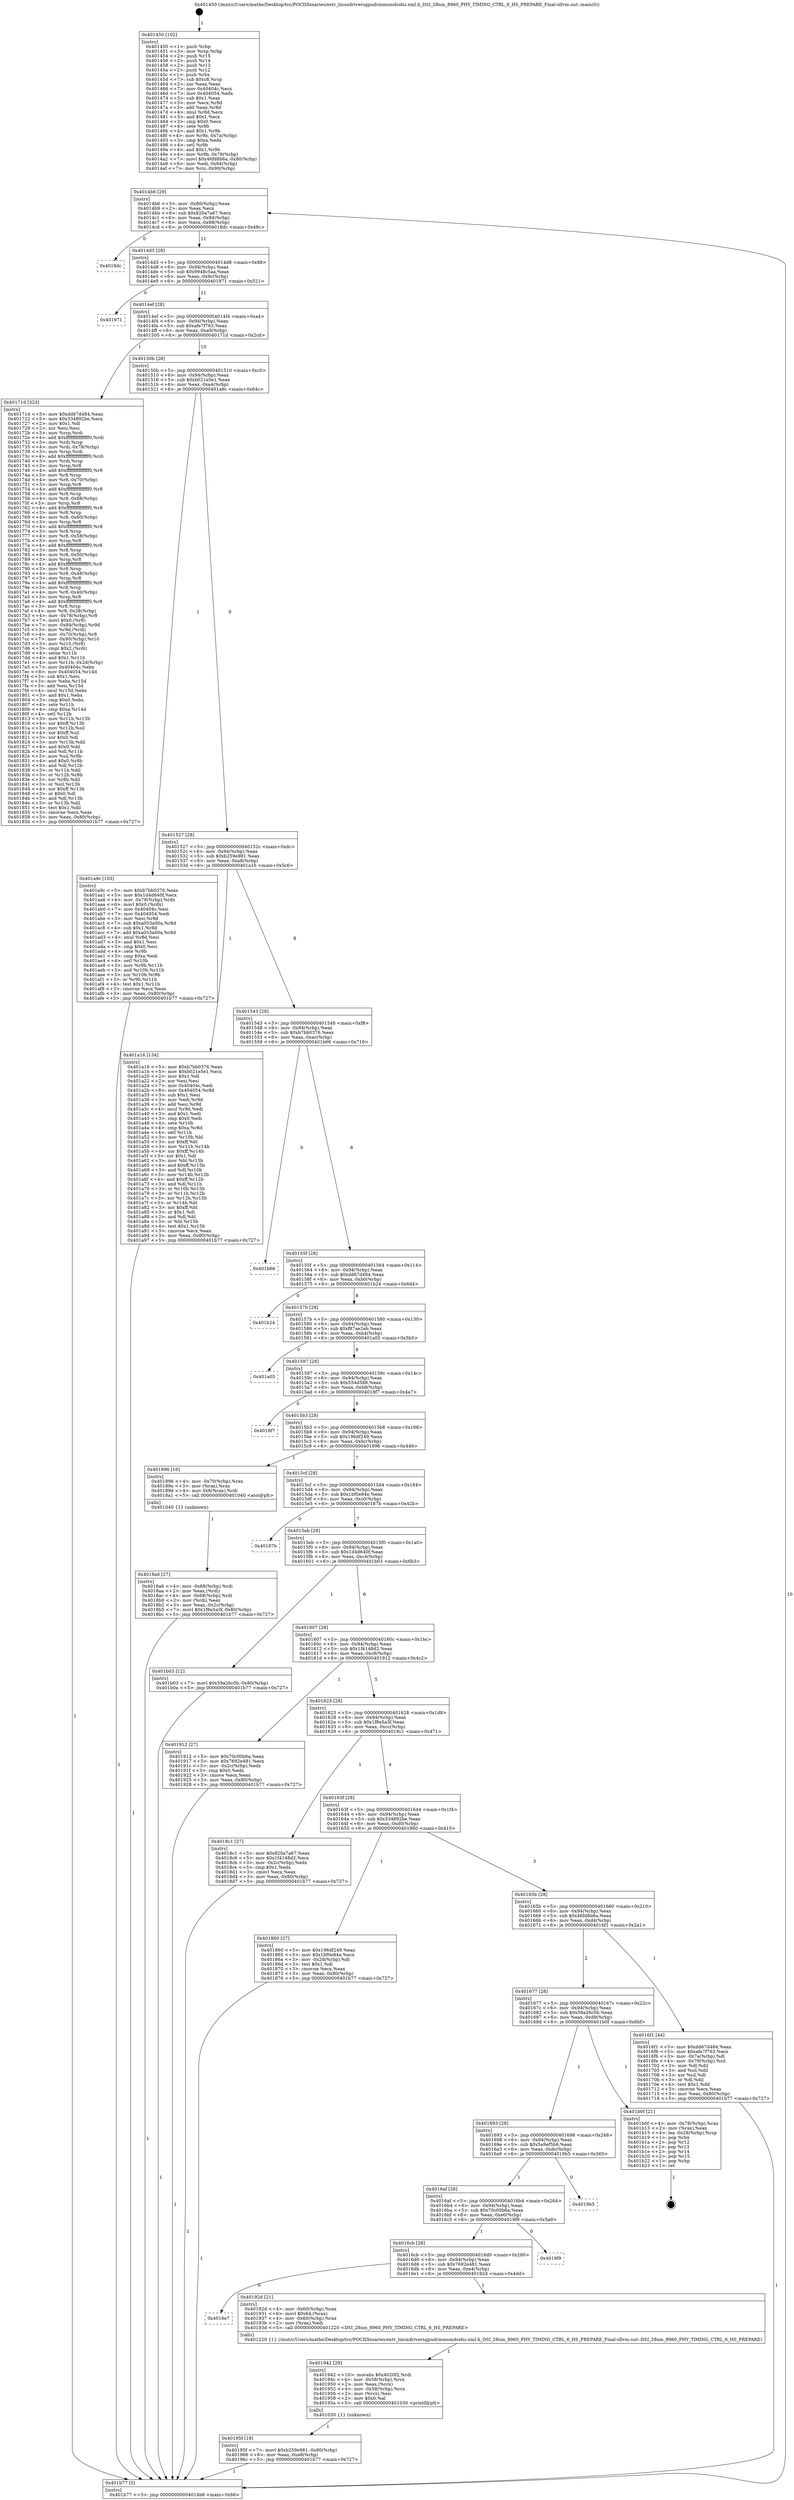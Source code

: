 digraph "0x401450" {
  label = "0x401450 (/mnt/c/Users/mathe/Desktop/tcc/POCII/binaries/extr_linuxdriversgpudrmmsmdsidsi.xml.h_DSI_28nm_8960_PHY_TIMING_CTRL_6_HS_PREPARE_Final-ollvm.out::main(0))"
  labelloc = "t"
  node[shape=record]

  Entry [label="",width=0.3,height=0.3,shape=circle,fillcolor=black,style=filled]
  "0x4014b6" [label="{
     0x4014b6 [29]\l
     | [instrs]\l
     &nbsp;&nbsp;0x4014b6 \<+3\>: mov -0x80(%rbp),%eax\l
     &nbsp;&nbsp;0x4014b9 \<+2\>: mov %eax,%ecx\l
     &nbsp;&nbsp;0x4014bb \<+6\>: sub $0x820a7a67,%ecx\l
     &nbsp;&nbsp;0x4014c1 \<+6\>: mov %eax,-0x94(%rbp)\l
     &nbsp;&nbsp;0x4014c7 \<+6\>: mov %ecx,-0x98(%rbp)\l
     &nbsp;&nbsp;0x4014cd \<+6\>: je 00000000004018dc \<main+0x48c\>\l
  }"]
  "0x4018dc" [label="{
     0x4018dc\l
  }", style=dashed]
  "0x4014d3" [label="{
     0x4014d3 [28]\l
     | [instrs]\l
     &nbsp;&nbsp;0x4014d3 \<+5\>: jmp 00000000004014d8 \<main+0x88\>\l
     &nbsp;&nbsp;0x4014d8 \<+6\>: mov -0x94(%rbp),%eax\l
     &nbsp;&nbsp;0x4014de \<+5\>: sub $0x9948c5aa,%eax\l
     &nbsp;&nbsp;0x4014e3 \<+6\>: mov %eax,-0x9c(%rbp)\l
     &nbsp;&nbsp;0x4014e9 \<+6\>: je 0000000000401971 \<main+0x521\>\l
  }"]
  Exit [label="",width=0.3,height=0.3,shape=circle,fillcolor=black,style=filled,peripheries=2]
  "0x401971" [label="{
     0x401971\l
  }", style=dashed]
  "0x4014ef" [label="{
     0x4014ef [28]\l
     | [instrs]\l
     &nbsp;&nbsp;0x4014ef \<+5\>: jmp 00000000004014f4 \<main+0xa4\>\l
     &nbsp;&nbsp;0x4014f4 \<+6\>: mov -0x94(%rbp),%eax\l
     &nbsp;&nbsp;0x4014fa \<+5\>: sub $0xafe7f763,%eax\l
     &nbsp;&nbsp;0x4014ff \<+6\>: mov %eax,-0xa0(%rbp)\l
     &nbsp;&nbsp;0x401505 \<+6\>: je 000000000040171d \<main+0x2cd\>\l
  }"]
  "0x40195f" [label="{
     0x40195f [18]\l
     | [instrs]\l
     &nbsp;&nbsp;0x40195f \<+7\>: movl $0xb259e981,-0x80(%rbp)\l
     &nbsp;&nbsp;0x401966 \<+6\>: mov %eax,-0xe8(%rbp)\l
     &nbsp;&nbsp;0x40196c \<+5\>: jmp 0000000000401b77 \<main+0x727\>\l
  }"]
  "0x40171d" [label="{
     0x40171d [323]\l
     | [instrs]\l
     &nbsp;&nbsp;0x40171d \<+5\>: mov $0xdd67d484,%eax\l
     &nbsp;&nbsp;0x401722 \<+5\>: mov $0x334892be,%ecx\l
     &nbsp;&nbsp;0x401727 \<+2\>: mov $0x1,%dl\l
     &nbsp;&nbsp;0x401729 \<+2\>: xor %esi,%esi\l
     &nbsp;&nbsp;0x40172b \<+3\>: mov %rsp,%rdi\l
     &nbsp;&nbsp;0x40172e \<+4\>: add $0xfffffffffffffff0,%rdi\l
     &nbsp;&nbsp;0x401732 \<+3\>: mov %rdi,%rsp\l
     &nbsp;&nbsp;0x401735 \<+4\>: mov %rdi,-0x78(%rbp)\l
     &nbsp;&nbsp;0x401739 \<+3\>: mov %rsp,%rdi\l
     &nbsp;&nbsp;0x40173c \<+4\>: add $0xfffffffffffffff0,%rdi\l
     &nbsp;&nbsp;0x401740 \<+3\>: mov %rdi,%rsp\l
     &nbsp;&nbsp;0x401743 \<+3\>: mov %rsp,%r8\l
     &nbsp;&nbsp;0x401746 \<+4\>: add $0xfffffffffffffff0,%r8\l
     &nbsp;&nbsp;0x40174a \<+3\>: mov %r8,%rsp\l
     &nbsp;&nbsp;0x40174d \<+4\>: mov %r8,-0x70(%rbp)\l
     &nbsp;&nbsp;0x401751 \<+3\>: mov %rsp,%r8\l
     &nbsp;&nbsp;0x401754 \<+4\>: add $0xfffffffffffffff0,%r8\l
     &nbsp;&nbsp;0x401758 \<+3\>: mov %r8,%rsp\l
     &nbsp;&nbsp;0x40175b \<+4\>: mov %r8,-0x68(%rbp)\l
     &nbsp;&nbsp;0x40175f \<+3\>: mov %rsp,%r8\l
     &nbsp;&nbsp;0x401762 \<+4\>: add $0xfffffffffffffff0,%r8\l
     &nbsp;&nbsp;0x401766 \<+3\>: mov %r8,%rsp\l
     &nbsp;&nbsp;0x401769 \<+4\>: mov %r8,-0x60(%rbp)\l
     &nbsp;&nbsp;0x40176d \<+3\>: mov %rsp,%r8\l
     &nbsp;&nbsp;0x401770 \<+4\>: add $0xfffffffffffffff0,%r8\l
     &nbsp;&nbsp;0x401774 \<+3\>: mov %r8,%rsp\l
     &nbsp;&nbsp;0x401777 \<+4\>: mov %r8,-0x58(%rbp)\l
     &nbsp;&nbsp;0x40177b \<+3\>: mov %rsp,%r8\l
     &nbsp;&nbsp;0x40177e \<+4\>: add $0xfffffffffffffff0,%r8\l
     &nbsp;&nbsp;0x401782 \<+3\>: mov %r8,%rsp\l
     &nbsp;&nbsp;0x401785 \<+4\>: mov %r8,-0x50(%rbp)\l
     &nbsp;&nbsp;0x401789 \<+3\>: mov %rsp,%r8\l
     &nbsp;&nbsp;0x40178c \<+4\>: add $0xfffffffffffffff0,%r8\l
     &nbsp;&nbsp;0x401790 \<+3\>: mov %r8,%rsp\l
     &nbsp;&nbsp;0x401793 \<+4\>: mov %r8,-0x48(%rbp)\l
     &nbsp;&nbsp;0x401797 \<+3\>: mov %rsp,%r8\l
     &nbsp;&nbsp;0x40179a \<+4\>: add $0xfffffffffffffff0,%r8\l
     &nbsp;&nbsp;0x40179e \<+3\>: mov %r8,%rsp\l
     &nbsp;&nbsp;0x4017a1 \<+4\>: mov %r8,-0x40(%rbp)\l
     &nbsp;&nbsp;0x4017a5 \<+3\>: mov %rsp,%r8\l
     &nbsp;&nbsp;0x4017a8 \<+4\>: add $0xfffffffffffffff0,%r8\l
     &nbsp;&nbsp;0x4017ac \<+3\>: mov %r8,%rsp\l
     &nbsp;&nbsp;0x4017af \<+4\>: mov %r8,-0x38(%rbp)\l
     &nbsp;&nbsp;0x4017b3 \<+4\>: mov -0x78(%rbp),%r8\l
     &nbsp;&nbsp;0x4017b7 \<+7\>: movl $0x0,(%r8)\l
     &nbsp;&nbsp;0x4017be \<+7\>: mov -0x84(%rbp),%r9d\l
     &nbsp;&nbsp;0x4017c5 \<+3\>: mov %r9d,(%rdi)\l
     &nbsp;&nbsp;0x4017c8 \<+4\>: mov -0x70(%rbp),%r8\l
     &nbsp;&nbsp;0x4017cc \<+7\>: mov -0x90(%rbp),%r10\l
     &nbsp;&nbsp;0x4017d3 \<+3\>: mov %r10,(%r8)\l
     &nbsp;&nbsp;0x4017d6 \<+3\>: cmpl $0x2,(%rdi)\l
     &nbsp;&nbsp;0x4017d9 \<+4\>: setne %r11b\l
     &nbsp;&nbsp;0x4017dd \<+4\>: and $0x1,%r11b\l
     &nbsp;&nbsp;0x4017e1 \<+4\>: mov %r11b,-0x2d(%rbp)\l
     &nbsp;&nbsp;0x4017e5 \<+7\>: mov 0x40404c,%ebx\l
     &nbsp;&nbsp;0x4017ec \<+8\>: mov 0x404054,%r14d\l
     &nbsp;&nbsp;0x4017f4 \<+3\>: sub $0x1,%esi\l
     &nbsp;&nbsp;0x4017f7 \<+3\>: mov %ebx,%r15d\l
     &nbsp;&nbsp;0x4017fa \<+3\>: add %esi,%r15d\l
     &nbsp;&nbsp;0x4017fd \<+4\>: imul %r15d,%ebx\l
     &nbsp;&nbsp;0x401801 \<+3\>: and $0x1,%ebx\l
     &nbsp;&nbsp;0x401804 \<+3\>: cmp $0x0,%ebx\l
     &nbsp;&nbsp;0x401807 \<+4\>: sete %r11b\l
     &nbsp;&nbsp;0x40180b \<+4\>: cmp $0xa,%r14d\l
     &nbsp;&nbsp;0x40180f \<+4\>: setl %r12b\l
     &nbsp;&nbsp;0x401813 \<+3\>: mov %r11b,%r13b\l
     &nbsp;&nbsp;0x401816 \<+4\>: xor $0xff,%r13b\l
     &nbsp;&nbsp;0x40181a \<+3\>: mov %r12b,%sil\l
     &nbsp;&nbsp;0x40181d \<+4\>: xor $0xff,%sil\l
     &nbsp;&nbsp;0x401821 \<+3\>: xor $0x0,%dl\l
     &nbsp;&nbsp;0x401824 \<+3\>: mov %r13b,%dil\l
     &nbsp;&nbsp;0x401827 \<+4\>: and $0x0,%dil\l
     &nbsp;&nbsp;0x40182b \<+3\>: and %dl,%r11b\l
     &nbsp;&nbsp;0x40182e \<+3\>: mov %sil,%r8b\l
     &nbsp;&nbsp;0x401831 \<+4\>: and $0x0,%r8b\l
     &nbsp;&nbsp;0x401835 \<+3\>: and %dl,%r12b\l
     &nbsp;&nbsp;0x401838 \<+3\>: or %r11b,%dil\l
     &nbsp;&nbsp;0x40183b \<+3\>: or %r12b,%r8b\l
     &nbsp;&nbsp;0x40183e \<+3\>: xor %r8b,%dil\l
     &nbsp;&nbsp;0x401841 \<+3\>: or %sil,%r13b\l
     &nbsp;&nbsp;0x401844 \<+4\>: xor $0xff,%r13b\l
     &nbsp;&nbsp;0x401848 \<+3\>: or $0x0,%dl\l
     &nbsp;&nbsp;0x40184b \<+3\>: and %dl,%r13b\l
     &nbsp;&nbsp;0x40184e \<+3\>: or %r13b,%dil\l
     &nbsp;&nbsp;0x401851 \<+4\>: test $0x1,%dil\l
     &nbsp;&nbsp;0x401855 \<+3\>: cmovne %ecx,%eax\l
     &nbsp;&nbsp;0x401858 \<+3\>: mov %eax,-0x80(%rbp)\l
     &nbsp;&nbsp;0x40185b \<+5\>: jmp 0000000000401b77 \<main+0x727\>\l
  }"]
  "0x40150b" [label="{
     0x40150b [28]\l
     | [instrs]\l
     &nbsp;&nbsp;0x40150b \<+5\>: jmp 0000000000401510 \<main+0xc0\>\l
     &nbsp;&nbsp;0x401510 \<+6\>: mov -0x94(%rbp),%eax\l
     &nbsp;&nbsp;0x401516 \<+5\>: sub $0xb021e5e1,%eax\l
     &nbsp;&nbsp;0x40151b \<+6\>: mov %eax,-0xa4(%rbp)\l
     &nbsp;&nbsp;0x401521 \<+6\>: je 0000000000401a9c \<main+0x64c\>\l
  }"]
  "0x401942" [label="{
     0x401942 [29]\l
     | [instrs]\l
     &nbsp;&nbsp;0x401942 \<+10\>: movabs $0x4020f2,%rdi\l
     &nbsp;&nbsp;0x40194c \<+4\>: mov -0x58(%rbp),%rcx\l
     &nbsp;&nbsp;0x401950 \<+2\>: mov %eax,(%rcx)\l
     &nbsp;&nbsp;0x401952 \<+4\>: mov -0x58(%rbp),%rcx\l
     &nbsp;&nbsp;0x401956 \<+2\>: mov (%rcx),%esi\l
     &nbsp;&nbsp;0x401958 \<+2\>: mov $0x0,%al\l
     &nbsp;&nbsp;0x40195a \<+5\>: call 0000000000401030 \<printf@plt\>\l
     | [calls]\l
     &nbsp;&nbsp;0x401030 \{1\} (unknown)\l
  }"]
  "0x401a9c" [label="{
     0x401a9c [103]\l
     | [instrs]\l
     &nbsp;&nbsp;0x401a9c \<+5\>: mov $0xb7bb0376,%eax\l
     &nbsp;&nbsp;0x401aa1 \<+5\>: mov $0x1d4d640f,%ecx\l
     &nbsp;&nbsp;0x401aa6 \<+4\>: mov -0x78(%rbp),%rdx\l
     &nbsp;&nbsp;0x401aaa \<+6\>: movl $0x0,(%rdx)\l
     &nbsp;&nbsp;0x401ab0 \<+7\>: mov 0x40404c,%esi\l
     &nbsp;&nbsp;0x401ab7 \<+7\>: mov 0x404054,%edi\l
     &nbsp;&nbsp;0x401abe \<+3\>: mov %esi,%r8d\l
     &nbsp;&nbsp;0x401ac1 \<+7\>: sub $0xa053a00a,%r8d\l
     &nbsp;&nbsp;0x401ac8 \<+4\>: sub $0x1,%r8d\l
     &nbsp;&nbsp;0x401acc \<+7\>: add $0xa053a00a,%r8d\l
     &nbsp;&nbsp;0x401ad3 \<+4\>: imul %r8d,%esi\l
     &nbsp;&nbsp;0x401ad7 \<+3\>: and $0x1,%esi\l
     &nbsp;&nbsp;0x401ada \<+3\>: cmp $0x0,%esi\l
     &nbsp;&nbsp;0x401add \<+4\>: sete %r9b\l
     &nbsp;&nbsp;0x401ae1 \<+3\>: cmp $0xa,%edi\l
     &nbsp;&nbsp;0x401ae4 \<+4\>: setl %r10b\l
     &nbsp;&nbsp;0x401ae8 \<+3\>: mov %r9b,%r11b\l
     &nbsp;&nbsp;0x401aeb \<+3\>: and %r10b,%r11b\l
     &nbsp;&nbsp;0x401aee \<+3\>: xor %r10b,%r9b\l
     &nbsp;&nbsp;0x401af1 \<+3\>: or %r9b,%r11b\l
     &nbsp;&nbsp;0x401af4 \<+4\>: test $0x1,%r11b\l
     &nbsp;&nbsp;0x401af8 \<+3\>: cmovne %ecx,%eax\l
     &nbsp;&nbsp;0x401afb \<+3\>: mov %eax,-0x80(%rbp)\l
     &nbsp;&nbsp;0x401afe \<+5\>: jmp 0000000000401b77 \<main+0x727\>\l
  }"]
  "0x401527" [label="{
     0x401527 [28]\l
     | [instrs]\l
     &nbsp;&nbsp;0x401527 \<+5\>: jmp 000000000040152c \<main+0xdc\>\l
     &nbsp;&nbsp;0x40152c \<+6\>: mov -0x94(%rbp),%eax\l
     &nbsp;&nbsp;0x401532 \<+5\>: sub $0xb259e981,%eax\l
     &nbsp;&nbsp;0x401537 \<+6\>: mov %eax,-0xa8(%rbp)\l
     &nbsp;&nbsp;0x40153d \<+6\>: je 0000000000401a16 \<main+0x5c6\>\l
  }"]
  "0x4016e7" [label="{
     0x4016e7\l
  }", style=dashed]
  "0x401a16" [label="{
     0x401a16 [134]\l
     | [instrs]\l
     &nbsp;&nbsp;0x401a16 \<+5\>: mov $0xb7bb0376,%eax\l
     &nbsp;&nbsp;0x401a1b \<+5\>: mov $0xb021e5e1,%ecx\l
     &nbsp;&nbsp;0x401a20 \<+2\>: mov $0x1,%dl\l
     &nbsp;&nbsp;0x401a22 \<+2\>: xor %esi,%esi\l
     &nbsp;&nbsp;0x401a24 \<+7\>: mov 0x40404c,%edi\l
     &nbsp;&nbsp;0x401a2b \<+8\>: mov 0x404054,%r8d\l
     &nbsp;&nbsp;0x401a33 \<+3\>: sub $0x1,%esi\l
     &nbsp;&nbsp;0x401a36 \<+3\>: mov %edi,%r9d\l
     &nbsp;&nbsp;0x401a39 \<+3\>: add %esi,%r9d\l
     &nbsp;&nbsp;0x401a3c \<+4\>: imul %r9d,%edi\l
     &nbsp;&nbsp;0x401a40 \<+3\>: and $0x1,%edi\l
     &nbsp;&nbsp;0x401a43 \<+3\>: cmp $0x0,%edi\l
     &nbsp;&nbsp;0x401a46 \<+4\>: sete %r10b\l
     &nbsp;&nbsp;0x401a4a \<+4\>: cmp $0xa,%r8d\l
     &nbsp;&nbsp;0x401a4e \<+4\>: setl %r11b\l
     &nbsp;&nbsp;0x401a52 \<+3\>: mov %r10b,%bl\l
     &nbsp;&nbsp;0x401a55 \<+3\>: xor $0xff,%bl\l
     &nbsp;&nbsp;0x401a58 \<+3\>: mov %r11b,%r14b\l
     &nbsp;&nbsp;0x401a5b \<+4\>: xor $0xff,%r14b\l
     &nbsp;&nbsp;0x401a5f \<+3\>: xor $0x1,%dl\l
     &nbsp;&nbsp;0x401a62 \<+3\>: mov %bl,%r15b\l
     &nbsp;&nbsp;0x401a65 \<+4\>: and $0xff,%r15b\l
     &nbsp;&nbsp;0x401a69 \<+3\>: and %dl,%r10b\l
     &nbsp;&nbsp;0x401a6c \<+3\>: mov %r14b,%r12b\l
     &nbsp;&nbsp;0x401a6f \<+4\>: and $0xff,%r12b\l
     &nbsp;&nbsp;0x401a73 \<+3\>: and %dl,%r11b\l
     &nbsp;&nbsp;0x401a76 \<+3\>: or %r10b,%r15b\l
     &nbsp;&nbsp;0x401a79 \<+3\>: or %r11b,%r12b\l
     &nbsp;&nbsp;0x401a7c \<+3\>: xor %r12b,%r15b\l
     &nbsp;&nbsp;0x401a7f \<+3\>: or %r14b,%bl\l
     &nbsp;&nbsp;0x401a82 \<+3\>: xor $0xff,%bl\l
     &nbsp;&nbsp;0x401a85 \<+3\>: or $0x1,%dl\l
     &nbsp;&nbsp;0x401a88 \<+2\>: and %dl,%bl\l
     &nbsp;&nbsp;0x401a8a \<+3\>: or %bl,%r15b\l
     &nbsp;&nbsp;0x401a8d \<+4\>: test $0x1,%r15b\l
     &nbsp;&nbsp;0x401a91 \<+3\>: cmovne %ecx,%eax\l
     &nbsp;&nbsp;0x401a94 \<+3\>: mov %eax,-0x80(%rbp)\l
     &nbsp;&nbsp;0x401a97 \<+5\>: jmp 0000000000401b77 \<main+0x727\>\l
  }"]
  "0x401543" [label="{
     0x401543 [28]\l
     | [instrs]\l
     &nbsp;&nbsp;0x401543 \<+5\>: jmp 0000000000401548 \<main+0xf8\>\l
     &nbsp;&nbsp;0x401548 \<+6\>: mov -0x94(%rbp),%eax\l
     &nbsp;&nbsp;0x40154e \<+5\>: sub $0xb7bb0376,%eax\l
     &nbsp;&nbsp;0x401553 \<+6\>: mov %eax,-0xac(%rbp)\l
     &nbsp;&nbsp;0x401559 \<+6\>: je 0000000000401b66 \<main+0x716\>\l
  }"]
  "0x40192d" [label="{
     0x40192d [21]\l
     | [instrs]\l
     &nbsp;&nbsp;0x40192d \<+4\>: mov -0x60(%rbp),%rax\l
     &nbsp;&nbsp;0x401931 \<+6\>: movl $0x64,(%rax)\l
     &nbsp;&nbsp;0x401937 \<+4\>: mov -0x60(%rbp),%rax\l
     &nbsp;&nbsp;0x40193b \<+2\>: mov (%rax),%edi\l
     &nbsp;&nbsp;0x40193d \<+5\>: call 0000000000401220 \<DSI_28nm_8960_PHY_TIMING_CTRL_6_HS_PREPARE\>\l
     | [calls]\l
     &nbsp;&nbsp;0x401220 \{1\} (/mnt/c/Users/mathe/Desktop/tcc/POCII/binaries/extr_linuxdriversgpudrmmsmdsidsi.xml.h_DSI_28nm_8960_PHY_TIMING_CTRL_6_HS_PREPARE_Final-ollvm.out::DSI_28nm_8960_PHY_TIMING_CTRL_6_HS_PREPARE)\l
  }"]
  "0x401b66" [label="{
     0x401b66\l
  }", style=dashed]
  "0x40155f" [label="{
     0x40155f [28]\l
     | [instrs]\l
     &nbsp;&nbsp;0x40155f \<+5\>: jmp 0000000000401564 \<main+0x114\>\l
     &nbsp;&nbsp;0x401564 \<+6\>: mov -0x94(%rbp),%eax\l
     &nbsp;&nbsp;0x40156a \<+5\>: sub $0xdd67d484,%eax\l
     &nbsp;&nbsp;0x40156f \<+6\>: mov %eax,-0xb0(%rbp)\l
     &nbsp;&nbsp;0x401575 \<+6\>: je 0000000000401b24 \<main+0x6d4\>\l
  }"]
  "0x4016cb" [label="{
     0x4016cb [28]\l
     | [instrs]\l
     &nbsp;&nbsp;0x4016cb \<+5\>: jmp 00000000004016d0 \<main+0x280\>\l
     &nbsp;&nbsp;0x4016d0 \<+6\>: mov -0x94(%rbp),%eax\l
     &nbsp;&nbsp;0x4016d6 \<+5\>: sub $0x7692e481,%eax\l
     &nbsp;&nbsp;0x4016db \<+6\>: mov %eax,-0xe4(%rbp)\l
     &nbsp;&nbsp;0x4016e1 \<+6\>: je 000000000040192d \<main+0x4dd\>\l
  }"]
  "0x401b24" [label="{
     0x401b24\l
  }", style=dashed]
  "0x40157b" [label="{
     0x40157b [28]\l
     | [instrs]\l
     &nbsp;&nbsp;0x40157b \<+5\>: jmp 0000000000401580 \<main+0x130\>\l
     &nbsp;&nbsp;0x401580 \<+6\>: mov -0x94(%rbp),%eax\l
     &nbsp;&nbsp;0x401586 \<+5\>: sub $0xf87ae2eb,%eax\l
     &nbsp;&nbsp;0x40158b \<+6\>: mov %eax,-0xb4(%rbp)\l
     &nbsp;&nbsp;0x401591 \<+6\>: je 0000000000401a05 \<main+0x5b5\>\l
  }"]
  "0x4019f9" [label="{
     0x4019f9\l
  }", style=dashed]
  "0x401a05" [label="{
     0x401a05\l
  }", style=dashed]
  "0x401597" [label="{
     0x401597 [28]\l
     | [instrs]\l
     &nbsp;&nbsp;0x401597 \<+5\>: jmp 000000000040159c \<main+0x14c\>\l
     &nbsp;&nbsp;0x40159c \<+6\>: mov -0x94(%rbp),%eax\l
     &nbsp;&nbsp;0x4015a2 \<+5\>: sub $0x554d588,%eax\l
     &nbsp;&nbsp;0x4015a7 \<+6\>: mov %eax,-0xb8(%rbp)\l
     &nbsp;&nbsp;0x4015ad \<+6\>: je 00000000004018f7 \<main+0x4a7\>\l
  }"]
  "0x4016af" [label="{
     0x4016af [28]\l
     | [instrs]\l
     &nbsp;&nbsp;0x4016af \<+5\>: jmp 00000000004016b4 \<main+0x264\>\l
     &nbsp;&nbsp;0x4016b4 \<+6\>: mov -0x94(%rbp),%eax\l
     &nbsp;&nbsp;0x4016ba \<+5\>: sub $0x70c00b6a,%eax\l
     &nbsp;&nbsp;0x4016bf \<+6\>: mov %eax,-0xe0(%rbp)\l
     &nbsp;&nbsp;0x4016c5 \<+6\>: je 00000000004019f9 \<main+0x5a9\>\l
  }"]
  "0x4018f7" [label="{
     0x4018f7\l
  }", style=dashed]
  "0x4015b3" [label="{
     0x4015b3 [28]\l
     | [instrs]\l
     &nbsp;&nbsp;0x4015b3 \<+5\>: jmp 00000000004015b8 \<main+0x168\>\l
     &nbsp;&nbsp;0x4015b8 \<+6\>: mov -0x94(%rbp),%eax\l
     &nbsp;&nbsp;0x4015be \<+5\>: sub $0x196df249,%eax\l
     &nbsp;&nbsp;0x4015c3 \<+6\>: mov %eax,-0xbc(%rbp)\l
     &nbsp;&nbsp;0x4015c9 \<+6\>: je 0000000000401896 \<main+0x446\>\l
  }"]
  "0x4019b5" [label="{
     0x4019b5\l
  }", style=dashed]
  "0x401896" [label="{
     0x401896 [16]\l
     | [instrs]\l
     &nbsp;&nbsp;0x401896 \<+4\>: mov -0x70(%rbp),%rax\l
     &nbsp;&nbsp;0x40189a \<+3\>: mov (%rax),%rax\l
     &nbsp;&nbsp;0x40189d \<+4\>: mov 0x8(%rax),%rdi\l
     &nbsp;&nbsp;0x4018a1 \<+5\>: call 0000000000401040 \<atoi@plt\>\l
     | [calls]\l
     &nbsp;&nbsp;0x401040 \{1\} (unknown)\l
  }"]
  "0x4015cf" [label="{
     0x4015cf [28]\l
     | [instrs]\l
     &nbsp;&nbsp;0x4015cf \<+5\>: jmp 00000000004015d4 \<main+0x184\>\l
     &nbsp;&nbsp;0x4015d4 \<+6\>: mov -0x94(%rbp),%eax\l
     &nbsp;&nbsp;0x4015da \<+5\>: sub $0x1bf0e84e,%eax\l
     &nbsp;&nbsp;0x4015df \<+6\>: mov %eax,-0xc0(%rbp)\l
     &nbsp;&nbsp;0x4015e5 \<+6\>: je 000000000040187b \<main+0x42b\>\l
  }"]
  "0x401693" [label="{
     0x401693 [28]\l
     | [instrs]\l
     &nbsp;&nbsp;0x401693 \<+5\>: jmp 0000000000401698 \<main+0x248\>\l
     &nbsp;&nbsp;0x401698 \<+6\>: mov -0x94(%rbp),%eax\l
     &nbsp;&nbsp;0x40169e \<+5\>: sub $0x5a9ef5b9,%eax\l
     &nbsp;&nbsp;0x4016a3 \<+6\>: mov %eax,-0xdc(%rbp)\l
     &nbsp;&nbsp;0x4016a9 \<+6\>: je 00000000004019b5 \<main+0x565\>\l
  }"]
  "0x40187b" [label="{
     0x40187b\l
  }", style=dashed]
  "0x4015eb" [label="{
     0x4015eb [28]\l
     | [instrs]\l
     &nbsp;&nbsp;0x4015eb \<+5\>: jmp 00000000004015f0 \<main+0x1a0\>\l
     &nbsp;&nbsp;0x4015f0 \<+6\>: mov -0x94(%rbp),%eax\l
     &nbsp;&nbsp;0x4015f6 \<+5\>: sub $0x1d4d640f,%eax\l
     &nbsp;&nbsp;0x4015fb \<+6\>: mov %eax,-0xc4(%rbp)\l
     &nbsp;&nbsp;0x401601 \<+6\>: je 0000000000401b03 \<main+0x6b3\>\l
  }"]
  "0x401b0f" [label="{
     0x401b0f [21]\l
     | [instrs]\l
     &nbsp;&nbsp;0x401b0f \<+4\>: mov -0x78(%rbp),%rax\l
     &nbsp;&nbsp;0x401b13 \<+2\>: mov (%rax),%eax\l
     &nbsp;&nbsp;0x401b15 \<+4\>: lea -0x28(%rbp),%rsp\l
     &nbsp;&nbsp;0x401b19 \<+1\>: pop %rbx\l
     &nbsp;&nbsp;0x401b1a \<+2\>: pop %r12\l
     &nbsp;&nbsp;0x401b1c \<+2\>: pop %r13\l
     &nbsp;&nbsp;0x401b1e \<+2\>: pop %r14\l
     &nbsp;&nbsp;0x401b20 \<+2\>: pop %r15\l
     &nbsp;&nbsp;0x401b22 \<+1\>: pop %rbp\l
     &nbsp;&nbsp;0x401b23 \<+1\>: ret\l
  }"]
  "0x401b03" [label="{
     0x401b03 [12]\l
     | [instrs]\l
     &nbsp;&nbsp;0x401b03 \<+7\>: movl $0x59a26c0b,-0x80(%rbp)\l
     &nbsp;&nbsp;0x401b0a \<+5\>: jmp 0000000000401b77 \<main+0x727\>\l
  }"]
  "0x401607" [label="{
     0x401607 [28]\l
     | [instrs]\l
     &nbsp;&nbsp;0x401607 \<+5\>: jmp 000000000040160c \<main+0x1bc\>\l
     &nbsp;&nbsp;0x40160c \<+6\>: mov -0x94(%rbp),%eax\l
     &nbsp;&nbsp;0x401612 \<+5\>: sub $0x1f4148d2,%eax\l
     &nbsp;&nbsp;0x401617 \<+6\>: mov %eax,-0xc8(%rbp)\l
     &nbsp;&nbsp;0x40161d \<+6\>: je 0000000000401912 \<main+0x4c2\>\l
  }"]
  "0x4018a6" [label="{
     0x4018a6 [27]\l
     | [instrs]\l
     &nbsp;&nbsp;0x4018a6 \<+4\>: mov -0x68(%rbp),%rdi\l
     &nbsp;&nbsp;0x4018aa \<+2\>: mov %eax,(%rdi)\l
     &nbsp;&nbsp;0x4018ac \<+4\>: mov -0x68(%rbp),%rdi\l
     &nbsp;&nbsp;0x4018b0 \<+2\>: mov (%rdi),%eax\l
     &nbsp;&nbsp;0x4018b2 \<+3\>: mov %eax,-0x2c(%rbp)\l
     &nbsp;&nbsp;0x4018b5 \<+7\>: movl $0x1f8e5a3f,-0x80(%rbp)\l
     &nbsp;&nbsp;0x4018bc \<+5\>: jmp 0000000000401b77 \<main+0x727\>\l
  }"]
  "0x401912" [label="{
     0x401912 [27]\l
     | [instrs]\l
     &nbsp;&nbsp;0x401912 \<+5\>: mov $0x70c00b6a,%eax\l
     &nbsp;&nbsp;0x401917 \<+5\>: mov $0x7692e481,%ecx\l
     &nbsp;&nbsp;0x40191c \<+3\>: mov -0x2c(%rbp),%edx\l
     &nbsp;&nbsp;0x40191f \<+3\>: cmp $0x0,%edx\l
     &nbsp;&nbsp;0x401922 \<+3\>: cmove %ecx,%eax\l
     &nbsp;&nbsp;0x401925 \<+3\>: mov %eax,-0x80(%rbp)\l
     &nbsp;&nbsp;0x401928 \<+5\>: jmp 0000000000401b77 \<main+0x727\>\l
  }"]
  "0x401623" [label="{
     0x401623 [28]\l
     | [instrs]\l
     &nbsp;&nbsp;0x401623 \<+5\>: jmp 0000000000401628 \<main+0x1d8\>\l
     &nbsp;&nbsp;0x401628 \<+6\>: mov -0x94(%rbp),%eax\l
     &nbsp;&nbsp;0x40162e \<+5\>: sub $0x1f8e5a3f,%eax\l
     &nbsp;&nbsp;0x401633 \<+6\>: mov %eax,-0xcc(%rbp)\l
     &nbsp;&nbsp;0x401639 \<+6\>: je 00000000004018c1 \<main+0x471\>\l
  }"]
  "0x401450" [label="{
     0x401450 [102]\l
     | [instrs]\l
     &nbsp;&nbsp;0x401450 \<+1\>: push %rbp\l
     &nbsp;&nbsp;0x401451 \<+3\>: mov %rsp,%rbp\l
     &nbsp;&nbsp;0x401454 \<+2\>: push %r15\l
     &nbsp;&nbsp;0x401456 \<+2\>: push %r14\l
     &nbsp;&nbsp;0x401458 \<+2\>: push %r13\l
     &nbsp;&nbsp;0x40145a \<+2\>: push %r12\l
     &nbsp;&nbsp;0x40145c \<+1\>: push %rbx\l
     &nbsp;&nbsp;0x40145d \<+7\>: sub $0xc8,%rsp\l
     &nbsp;&nbsp;0x401464 \<+2\>: xor %eax,%eax\l
     &nbsp;&nbsp;0x401466 \<+7\>: mov 0x40404c,%ecx\l
     &nbsp;&nbsp;0x40146d \<+7\>: mov 0x404054,%edx\l
     &nbsp;&nbsp;0x401474 \<+3\>: sub $0x1,%eax\l
     &nbsp;&nbsp;0x401477 \<+3\>: mov %ecx,%r8d\l
     &nbsp;&nbsp;0x40147a \<+3\>: add %eax,%r8d\l
     &nbsp;&nbsp;0x40147d \<+4\>: imul %r8d,%ecx\l
     &nbsp;&nbsp;0x401481 \<+3\>: and $0x1,%ecx\l
     &nbsp;&nbsp;0x401484 \<+3\>: cmp $0x0,%ecx\l
     &nbsp;&nbsp;0x401487 \<+4\>: sete %r9b\l
     &nbsp;&nbsp;0x40148b \<+4\>: and $0x1,%r9b\l
     &nbsp;&nbsp;0x40148f \<+4\>: mov %r9b,-0x7a(%rbp)\l
     &nbsp;&nbsp;0x401493 \<+3\>: cmp $0xa,%edx\l
     &nbsp;&nbsp;0x401496 \<+4\>: setl %r9b\l
     &nbsp;&nbsp;0x40149a \<+4\>: and $0x1,%r9b\l
     &nbsp;&nbsp;0x40149e \<+4\>: mov %r9b,-0x79(%rbp)\l
     &nbsp;&nbsp;0x4014a2 \<+7\>: movl $0x46fd8b6a,-0x80(%rbp)\l
     &nbsp;&nbsp;0x4014a9 \<+6\>: mov %edi,-0x84(%rbp)\l
     &nbsp;&nbsp;0x4014af \<+7\>: mov %rsi,-0x90(%rbp)\l
  }"]
  "0x4018c1" [label="{
     0x4018c1 [27]\l
     | [instrs]\l
     &nbsp;&nbsp;0x4018c1 \<+5\>: mov $0x820a7a67,%eax\l
     &nbsp;&nbsp;0x4018c6 \<+5\>: mov $0x1f4148d2,%ecx\l
     &nbsp;&nbsp;0x4018cb \<+3\>: mov -0x2c(%rbp),%edx\l
     &nbsp;&nbsp;0x4018ce \<+3\>: cmp $0x1,%edx\l
     &nbsp;&nbsp;0x4018d1 \<+3\>: cmovl %ecx,%eax\l
     &nbsp;&nbsp;0x4018d4 \<+3\>: mov %eax,-0x80(%rbp)\l
     &nbsp;&nbsp;0x4018d7 \<+5\>: jmp 0000000000401b77 \<main+0x727\>\l
  }"]
  "0x40163f" [label="{
     0x40163f [28]\l
     | [instrs]\l
     &nbsp;&nbsp;0x40163f \<+5\>: jmp 0000000000401644 \<main+0x1f4\>\l
     &nbsp;&nbsp;0x401644 \<+6\>: mov -0x94(%rbp),%eax\l
     &nbsp;&nbsp;0x40164a \<+5\>: sub $0x334892be,%eax\l
     &nbsp;&nbsp;0x40164f \<+6\>: mov %eax,-0xd0(%rbp)\l
     &nbsp;&nbsp;0x401655 \<+6\>: je 0000000000401860 \<main+0x410\>\l
  }"]
  "0x401b77" [label="{
     0x401b77 [5]\l
     | [instrs]\l
     &nbsp;&nbsp;0x401b77 \<+5\>: jmp 00000000004014b6 \<main+0x66\>\l
  }"]
  "0x401860" [label="{
     0x401860 [27]\l
     | [instrs]\l
     &nbsp;&nbsp;0x401860 \<+5\>: mov $0x196df249,%eax\l
     &nbsp;&nbsp;0x401865 \<+5\>: mov $0x1bf0e84e,%ecx\l
     &nbsp;&nbsp;0x40186a \<+3\>: mov -0x2d(%rbp),%dl\l
     &nbsp;&nbsp;0x40186d \<+3\>: test $0x1,%dl\l
     &nbsp;&nbsp;0x401870 \<+3\>: cmovne %ecx,%eax\l
     &nbsp;&nbsp;0x401873 \<+3\>: mov %eax,-0x80(%rbp)\l
     &nbsp;&nbsp;0x401876 \<+5\>: jmp 0000000000401b77 \<main+0x727\>\l
  }"]
  "0x40165b" [label="{
     0x40165b [28]\l
     | [instrs]\l
     &nbsp;&nbsp;0x40165b \<+5\>: jmp 0000000000401660 \<main+0x210\>\l
     &nbsp;&nbsp;0x401660 \<+6\>: mov -0x94(%rbp),%eax\l
     &nbsp;&nbsp;0x401666 \<+5\>: sub $0x46fd8b6a,%eax\l
     &nbsp;&nbsp;0x40166b \<+6\>: mov %eax,-0xd4(%rbp)\l
     &nbsp;&nbsp;0x401671 \<+6\>: je 00000000004016f1 \<main+0x2a1\>\l
  }"]
  "0x401677" [label="{
     0x401677 [28]\l
     | [instrs]\l
     &nbsp;&nbsp;0x401677 \<+5\>: jmp 000000000040167c \<main+0x22c\>\l
     &nbsp;&nbsp;0x40167c \<+6\>: mov -0x94(%rbp),%eax\l
     &nbsp;&nbsp;0x401682 \<+5\>: sub $0x59a26c0b,%eax\l
     &nbsp;&nbsp;0x401687 \<+6\>: mov %eax,-0xd8(%rbp)\l
     &nbsp;&nbsp;0x40168d \<+6\>: je 0000000000401b0f \<main+0x6bf\>\l
  }"]
  "0x4016f1" [label="{
     0x4016f1 [44]\l
     | [instrs]\l
     &nbsp;&nbsp;0x4016f1 \<+5\>: mov $0xdd67d484,%eax\l
     &nbsp;&nbsp;0x4016f6 \<+5\>: mov $0xafe7f763,%ecx\l
     &nbsp;&nbsp;0x4016fb \<+3\>: mov -0x7a(%rbp),%dl\l
     &nbsp;&nbsp;0x4016fe \<+4\>: mov -0x79(%rbp),%sil\l
     &nbsp;&nbsp;0x401702 \<+3\>: mov %dl,%dil\l
     &nbsp;&nbsp;0x401705 \<+3\>: and %sil,%dil\l
     &nbsp;&nbsp;0x401708 \<+3\>: xor %sil,%dl\l
     &nbsp;&nbsp;0x40170b \<+3\>: or %dl,%dil\l
     &nbsp;&nbsp;0x40170e \<+4\>: test $0x1,%dil\l
     &nbsp;&nbsp;0x401712 \<+3\>: cmovne %ecx,%eax\l
     &nbsp;&nbsp;0x401715 \<+3\>: mov %eax,-0x80(%rbp)\l
     &nbsp;&nbsp;0x401718 \<+5\>: jmp 0000000000401b77 \<main+0x727\>\l
  }"]
  Entry -> "0x401450" [label=" 1"]
  "0x4014b6" -> "0x4018dc" [label=" 0"]
  "0x4014b6" -> "0x4014d3" [label=" 11"]
  "0x401b0f" -> Exit [label=" 1"]
  "0x4014d3" -> "0x401971" [label=" 0"]
  "0x4014d3" -> "0x4014ef" [label=" 11"]
  "0x401b03" -> "0x401b77" [label=" 1"]
  "0x4014ef" -> "0x40171d" [label=" 1"]
  "0x4014ef" -> "0x40150b" [label=" 10"]
  "0x401a9c" -> "0x401b77" [label=" 1"]
  "0x40150b" -> "0x401a9c" [label=" 1"]
  "0x40150b" -> "0x401527" [label=" 9"]
  "0x401a16" -> "0x401b77" [label=" 1"]
  "0x401527" -> "0x401a16" [label=" 1"]
  "0x401527" -> "0x401543" [label=" 8"]
  "0x40195f" -> "0x401b77" [label=" 1"]
  "0x401543" -> "0x401b66" [label=" 0"]
  "0x401543" -> "0x40155f" [label=" 8"]
  "0x401942" -> "0x40195f" [label=" 1"]
  "0x40155f" -> "0x401b24" [label=" 0"]
  "0x40155f" -> "0x40157b" [label=" 8"]
  "0x4016cb" -> "0x4016e7" [label=" 0"]
  "0x40157b" -> "0x401a05" [label=" 0"]
  "0x40157b" -> "0x401597" [label=" 8"]
  "0x4016cb" -> "0x40192d" [label=" 1"]
  "0x401597" -> "0x4018f7" [label=" 0"]
  "0x401597" -> "0x4015b3" [label=" 8"]
  "0x4016af" -> "0x4016cb" [label=" 1"]
  "0x4015b3" -> "0x401896" [label=" 1"]
  "0x4015b3" -> "0x4015cf" [label=" 7"]
  "0x4016af" -> "0x4019f9" [label=" 0"]
  "0x4015cf" -> "0x40187b" [label=" 0"]
  "0x4015cf" -> "0x4015eb" [label=" 7"]
  "0x401693" -> "0x4016af" [label=" 1"]
  "0x4015eb" -> "0x401b03" [label=" 1"]
  "0x4015eb" -> "0x401607" [label=" 6"]
  "0x401693" -> "0x4019b5" [label=" 0"]
  "0x401607" -> "0x401912" [label=" 1"]
  "0x401607" -> "0x401623" [label=" 5"]
  "0x401677" -> "0x401693" [label=" 1"]
  "0x401623" -> "0x4018c1" [label=" 1"]
  "0x401623" -> "0x40163f" [label=" 4"]
  "0x40192d" -> "0x401942" [label=" 1"]
  "0x40163f" -> "0x401860" [label=" 1"]
  "0x40163f" -> "0x40165b" [label=" 3"]
  "0x401912" -> "0x401b77" [label=" 1"]
  "0x40165b" -> "0x4016f1" [label=" 1"]
  "0x40165b" -> "0x401677" [label=" 2"]
  "0x4016f1" -> "0x401b77" [label=" 1"]
  "0x401450" -> "0x4014b6" [label=" 1"]
  "0x401b77" -> "0x4014b6" [label=" 10"]
  "0x401677" -> "0x401b0f" [label=" 1"]
  "0x40171d" -> "0x401b77" [label=" 1"]
  "0x401860" -> "0x401b77" [label=" 1"]
  "0x401896" -> "0x4018a6" [label=" 1"]
  "0x4018a6" -> "0x401b77" [label=" 1"]
  "0x4018c1" -> "0x401b77" [label=" 1"]
}
